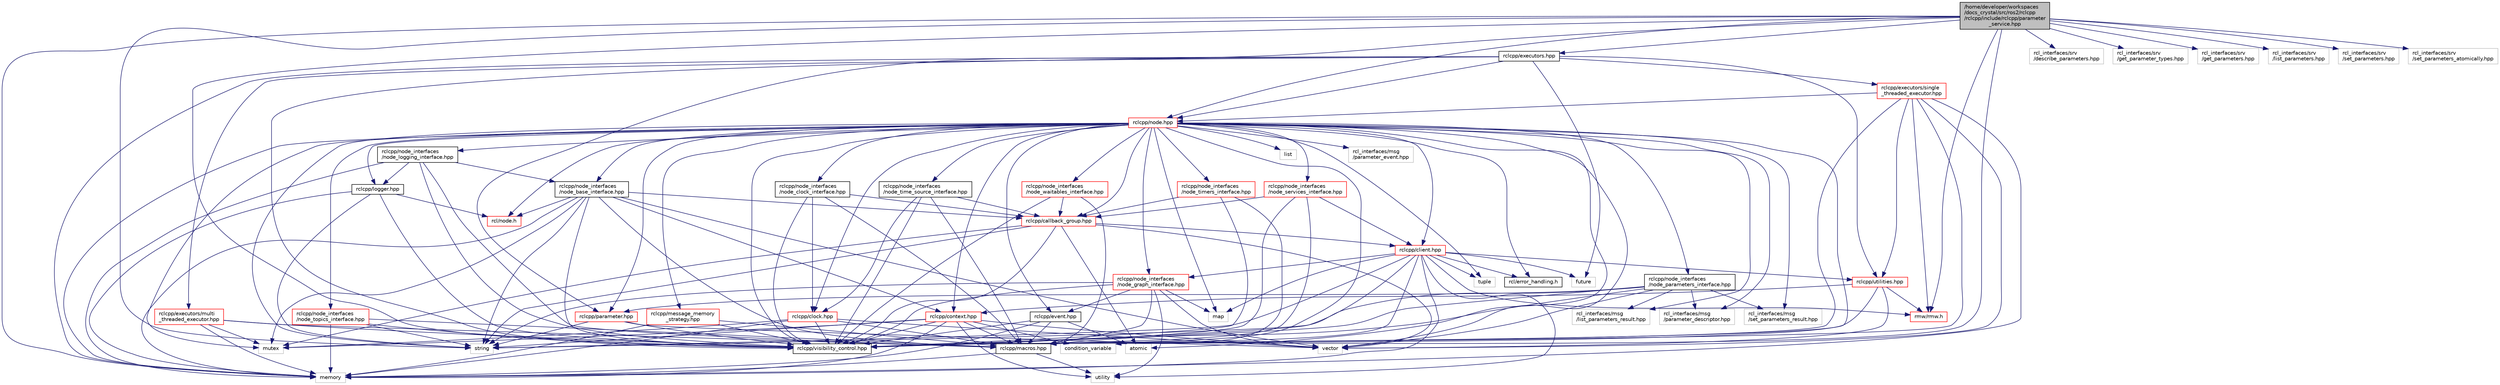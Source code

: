 digraph "/home/developer/workspaces/docs_crystal/src/ros2/rclcpp/rclcpp/include/rclcpp/parameter_service.hpp"
{
  edge [fontname="Helvetica",fontsize="10",labelfontname="Helvetica",labelfontsize="10"];
  node [fontname="Helvetica",fontsize="10",shape=record];
  Node0 [label="/home/developer/workspaces\l/docs_crystal/src/ros2/rclcpp\l/rclcpp/include/rclcpp/parameter\l_service.hpp",height=0.2,width=0.4,color="black", fillcolor="grey75", style="filled", fontcolor="black"];
  Node0 -> Node1 [color="midnightblue",fontsize="10",style="solid",fontname="Helvetica"];
  Node1 [label="memory",height=0.2,width=0.4,color="grey75", fillcolor="white", style="filled"];
  Node0 -> Node2 [color="midnightblue",fontsize="10",style="solid",fontname="Helvetica"];
  Node2 [label="string",height=0.2,width=0.4,color="grey75", fillcolor="white", style="filled"];
  Node0 -> Node3 [color="midnightblue",fontsize="10",style="solid",fontname="Helvetica"];
  Node3 [label="rcl_interfaces/srv\l/describe_parameters.hpp",height=0.2,width=0.4,color="grey75", fillcolor="white", style="filled"];
  Node0 -> Node4 [color="midnightblue",fontsize="10",style="solid",fontname="Helvetica"];
  Node4 [label="rcl_interfaces/srv\l/get_parameter_types.hpp",height=0.2,width=0.4,color="grey75", fillcolor="white", style="filled"];
  Node0 -> Node5 [color="midnightblue",fontsize="10",style="solid",fontname="Helvetica"];
  Node5 [label="rcl_interfaces/srv\l/get_parameters.hpp",height=0.2,width=0.4,color="grey75", fillcolor="white", style="filled"];
  Node0 -> Node6 [color="midnightblue",fontsize="10",style="solid",fontname="Helvetica"];
  Node6 [label="rcl_interfaces/srv\l/list_parameters.hpp",height=0.2,width=0.4,color="grey75", fillcolor="white", style="filled"];
  Node0 -> Node7 [color="midnightblue",fontsize="10",style="solid",fontname="Helvetica"];
  Node7 [label="rcl_interfaces/srv\l/set_parameters.hpp",height=0.2,width=0.4,color="grey75", fillcolor="white", style="filled"];
  Node0 -> Node8 [color="midnightblue",fontsize="10",style="solid",fontname="Helvetica"];
  Node8 [label="rcl_interfaces/srv\l/set_parameters_atomically.hpp",height=0.2,width=0.4,color="grey75", fillcolor="white", style="filled"];
  Node0 -> Node9 [color="midnightblue",fontsize="10",style="solid",fontname="Helvetica"];
  Node9 [label="rclcpp/executors.hpp",height=0.2,width=0.4,color="black", fillcolor="white", style="filled",URL="$executors_8hpp.html"];
  Node9 -> Node10 [color="midnightblue",fontsize="10",style="solid",fontname="Helvetica"];
  Node10 [label="future",height=0.2,width=0.4,color="grey75", fillcolor="white", style="filled"];
  Node9 -> Node1 [color="midnightblue",fontsize="10",style="solid",fontname="Helvetica"];
  Node9 -> Node11 [color="midnightblue",fontsize="10",style="solid",fontname="Helvetica"];
  Node11 [label="rclcpp/executors/multi\l_threaded_executor.hpp",height=0.2,width=0.4,color="red", fillcolor="white", style="filled",URL="$multi__threaded__executor_8hpp.html"];
  Node11 -> Node1 [color="midnightblue",fontsize="10",style="solid",fontname="Helvetica"];
  Node11 -> Node12 [color="midnightblue",fontsize="10",style="solid",fontname="Helvetica"];
  Node12 [label="mutex",height=0.2,width=0.4,color="grey75", fillcolor="white", style="filled"];
  Node11 -> Node48 [color="midnightblue",fontsize="10",style="solid",fontname="Helvetica"];
  Node48 [label="rclcpp/macros.hpp",height=0.2,width=0.4,color="black", fillcolor="white", style="filled",URL="$macros_8hpp.html"];
  Node48 -> Node1 [color="midnightblue",fontsize="10",style="solid",fontname="Helvetica"];
  Node48 -> Node45 [color="midnightblue",fontsize="10",style="solid",fontname="Helvetica"];
  Node45 [label="utility",height=0.2,width=0.4,color="grey75", fillcolor="white", style="filled"];
  Node11 -> Node47 [color="midnightblue",fontsize="10",style="solid",fontname="Helvetica"];
  Node47 [label="rclcpp/visibility_control.hpp",height=0.2,width=0.4,color="black", fillcolor="white", style="filled",URL="$visibility__control_8hpp.html"];
  Node9 -> Node104 [color="midnightblue",fontsize="10",style="solid",fontname="Helvetica"];
  Node104 [label="rclcpp/executors/single\l_threaded_executor.hpp",height=0.2,width=0.4,color="red", fillcolor="white", style="filled",URL="$single__threaded__executor_8hpp.html"];
  Node104 -> Node72 [color="midnightblue",fontsize="10",style="solid",fontname="Helvetica"];
  Node72 [label="rmw/rmw.h",height=0.2,width=0.4,color="red", fillcolor="white", style="filled",URL="/home/developer/workspaces/docs_crystal/doxygen_tag_files/rmw.tag$rmw_8h.html"];
  Node104 -> Node1 [color="midnightblue",fontsize="10",style="solid",fontname="Helvetica"];
  Node104 -> Node23 [color="midnightblue",fontsize="10",style="solid",fontname="Helvetica"];
  Node23 [label="vector",height=0.2,width=0.4,color="grey75", fillcolor="white", style="filled"];
  Node104 -> Node48 [color="midnightblue",fontsize="10",style="solid",fontname="Helvetica"];
  Node104 -> Node105 [color="midnightblue",fontsize="10",style="solid",fontname="Helvetica"];
  Node105 [label="rclcpp/node.hpp",height=0.2,width=0.4,color="red", fillcolor="white", style="filled",URL="$node_8hpp.html"];
  Node105 -> Node53 [color="midnightblue",fontsize="10",style="solid",fontname="Helvetica"];
  Node53 [label="atomic",height=0.2,width=0.4,color="grey75", fillcolor="white", style="filled"];
  Node105 -> Node41 [color="midnightblue",fontsize="10",style="solid",fontname="Helvetica"];
  Node41 [label="condition_variable",height=0.2,width=0.4,color="grey75", fillcolor="white", style="filled"];
  Node105 -> Node22 [color="midnightblue",fontsize="10",style="solid",fontname="Helvetica"];
  Node22 [label="list",height=0.2,width=0.4,color="grey75", fillcolor="white", style="filled"];
  Node105 -> Node55 [color="midnightblue",fontsize="10",style="solid",fontname="Helvetica"];
  Node55 [label="map",height=0.2,width=0.4,color="grey75", fillcolor="white", style="filled"];
  Node105 -> Node1 [color="midnightblue",fontsize="10",style="solid",fontname="Helvetica"];
  Node105 -> Node12 [color="midnightblue",fontsize="10",style="solid",fontname="Helvetica"];
  Node105 -> Node2 [color="midnightblue",fontsize="10",style="solid",fontname="Helvetica"];
  Node105 -> Node57 [color="midnightblue",fontsize="10",style="solid",fontname="Helvetica"];
  Node57 [label="tuple",height=0.2,width=0.4,color="grey75", fillcolor="white", style="filled"];
  Node105 -> Node23 [color="midnightblue",fontsize="10",style="solid",fontname="Helvetica"];
  Node105 -> Node58 [color="midnightblue",fontsize="10",style="solid",fontname="Helvetica"];
  Node58 [label="rcl/error_handling.h",height=0.2,width=0.4,color="black", fillcolor="white", style="filled",URL="/home/developer/workspaces/docs_crystal/doxygen_tag_files/rcl.tag$error__handling_8h.html"];
  Node105 -> Node34 [color="midnightblue",fontsize="10",style="solid",fontname="Helvetica"];
  Node34 [label="rcl/node.h",height=0.2,width=0.4,color="red", fillcolor="white", style="filled",URL="/home/developer/workspaces/docs_crystal/doxygen_tag_files/rcl.tag$node_8h.html"];
  Node105 -> Node106 [color="midnightblue",fontsize="10",style="solid",fontname="Helvetica"];
  Node106 [label="rcl_interfaces/msg\l/list_parameters_result.hpp",height=0.2,width=0.4,color="grey75", fillcolor="white", style="filled"];
  Node105 -> Node107 [color="midnightblue",fontsize="10",style="solid",fontname="Helvetica"];
  Node107 [label="rcl_interfaces/msg\l/parameter_descriptor.hpp",height=0.2,width=0.4,color="grey75", fillcolor="white", style="filled"];
  Node105 -> Node108 [color="midnightblue",fontsize="10",style="solid",fontname="Helvetica"];
  Node108 [label="rcl_interfaces/msg\l/parameter_event.hpp",height=0.2,width=0.4,color="grey75", fillcolor="white", style="filled"];
  Node105 -> Node109 [color="midnightblue",fontsize="10",style="solid",fontname="Helvetica"];
  Node109 [label="rcl_interfaces/msg\l/set_parameters_result.hpp",height=0.2,width=0.4,color="grey75", fillcolor="white", style="filled"];
  Node105 -> Node52 [color="midnightblue",fontsize="10",style="solid",fontname="Helvetica"];
  Node52 [label="rclcpp/callback_group.hpp",height=0.2,width=0.4,color="red", fillcolor="white", style="filled",URL="$callback__group_8hpp.html"];
  Node52 -> Node53 [color="midnightblue",fontsize="10",style="solid",fontname="Helvetica"];
  Node52 -> Node12 [color="midnightblue",fontsize="10",style="solid",fontname="Helvetica"];
  Node52 -> Node2 [color="midnightblue",fontsize="10",style="solid",fontname="Helvetica"];
  Node52 -> Node23 [color="midnightblue",fontsize="10",style="solid",fontname="Helvetica"];
  Node52 -> Node54 [color="midnightblue",fontsize="10",style="solid",fontname="Helvetica"];
  Node54 [label="rclcpp/client.hpp",height=0.2,width=0.4,color="red", fillcolor="white", style="filled",URL="$client_8hpp.html"];
  Node54 -> Node10 [color="midnightblue",fontsize="10",style="solid",fontname="Helvetica"];
  Node54 -> Node55 [color="midnightblue",fontsize="10",style="solid",fontname="Helvetica"];
  Node54 -> Node1 [color="midnightblue",fontsize="10",style="solid",fontname="Helvetica"];
  Node54 -> Node2 [color="midnightblue",fontsize="10",style="solid",fontname="Helvetica"];
  Node54 -> Node57 [color="midnightblue",fontsize="10",style="solid",fontname="Helvetica"];
  Node54 -> Node45 [color="midnightblue",fontsize="10",style="solid",fontname="Helvetica"];
  Node54 -> Node58 [color="midnightblue",fontsize="10",style="solid",fontname="Helvetica"];
  Node54 -> Node48 [color="midnightblue",fontsize="10",style="solid",fontname="Helvetica"];
  Node54 -> Node62 [color="midnightblue",fontsize="10",style="solid",fontname="Helvetica"];
  Node62 [label="rclcpp/node_interfaces\l/node_graph_interface.hpp",height=0.2,width=0.4,color="red", fillcolor="white", style="filled",URL="$node__graph__interface_8hpp.html"];
  Node62 -> Node55 [color="midnightblue",fontsize="10",style="solid",fontname="Helvetica"];
  Node62 -> Node2 [color="midnightblue",fontsize="10",style="solid",fontname="Helvetica"];
  Node62 -> Node45 [color="midnightblue",fontsize="10",style="solid",fontname="Helvetica"];
  Node62 -> Node23 [color="midnightblue",fontsize="10",style="solid",fontname="Helvetica"];
  Node62 -> Node63 [color="midnightblue",fontsize="10",style="solid",fontname="Helvetica"];
  Node63 [label="rclcpp/event.hpp",height=0.2,width=0.4,color="black", fillcolor="white", style="filled",URL="$event_8hpp.html"];
  Node63 -> Node53 [color="midnightblue",fontsize="10",style="solid",fontname="Helvetica"];
  Node63 -> Node1 [color="midnightblue",fontsize="10",style="solid",fontname="Helvetica"];
  Node63 -> Node48 [color="midnightblue",fontsize="10",style="solid",fontname="Helvetica"];
  Node63 -> Node47 [color="midnightblue",fontsize="10",style="solid",fontname="Helvetica"];
  Node62 -> Node48 [color="midnightblue",fontsize="10",style="solid",fontname="Helvetica"];
  Node62 -> Node47 [color="midnightblue",fontsize="10",style="solid",fontname="Helvetica"];
  Node54 -> Node69 [color="midnightblue",fontsize="10",style="solid",fontname="Helvetica"];
  Node69 [label="rclcpp/utilities.hpp",height=0.2,width=0.4,color="red", fillcolor="white", style="filled",URL="$utilities_8hpp.html"];
  Node69 -> Node23 [color="midnightblue",fontsize="10",style="solid",fontname="Helvetica"];
  Node69 -> Node40 [color="midnightblue",fontsize="10",style="solid",fontname="Helvetica"];
  Node40 [label="rclcpp/context.hpp",height=0.2,width=0.4,color="red", fillcolor="white", style="filled",URL="$context_8hpp.html"];
  Node40 -> Node41 [color="midnightblue",fontsize="10",style="solid",fontname="Helvetica"];
  Node40 -> Node1 [color="midnightblue",fontsize="10",style="solid",fontname="Helvetica"];
  Node40 -> Node12 [color="midnightblue",fontsize="10",style="solid",fontname="Helvetica"];
  Node40 -> Node2 [color="midnightblue",fontsize="10",style="solid",fontname="Helvetica"];
  Node40 -> Node45 [color="midnightblue",fontsize="10",style="solid",fontname="Helvetica"];
  Node40 -> Node23 [color="midnightblue",fontsize="10",style="solid",fontname="Helvetica"];
  Node40 -> Node48 [color="midnightblue",fontsize="10",style="solid",fontname="Helvetica"];
  Node40 -> Node47 [color="midnightblue",fontsize="10",style="solid",fontname="Helvetica"];
  Node69 -> Node47 [color="midnightblue",fontsize="10",style="solid",fontname="Helvetica"];
  Node69 -> Node72 [color="midnightblue",fontsize="10",style="solid",fontname="Helvetica"];
  Node54 -> Node47 [color="midnightblue",fontsize="10",style="solid",fontname="Helvetica"];
  Node54 -> Node72 [color="midnightblue",fontsize="10",style="solid",fontname="Helvetica"];
  Node52 -> Node47 [color="midnightblue",fontsize="10",style="solid",fontname="Helvetica"];
  Node105 -> Node54 [color="midnightblue",fontsize="10",style="solid",fontname="Helvetica"];
  Node105 -> Node96 [color="midnightblue",fontsize="10",style="solid",fontname="Helvetica"];
  Node96 [label="rclcpp/clock.hpp",height=0.2,width=0.4,color="red", fillcolor="white", style="filled",URL="$clock_8hpp.html"];
  Node96 -> Node1 [color="midnightblue",fontsize="10",style="solid",fontname="Helvetica"];
  Node96 -> Node12 [color="midnightblue",fontsize="10",style="solid",fontname="Helvetica"];
  Node96 -> Node23 [color="midnightblue",fontsize="10",style="solid",fontname="Helvetica"];
  Node96 -> Node48 [color="midnightblue",fontsize="10",style="solid",fontname="Helvetica"];
  Node96 -> Node47 [color="midnightblue",fontsize="10",style="solid",fontname="Helvetica"];
  Node105 -> Node40 [color="midnightblue",fontsize="10",style="solid",fontname="Helvetica"];
  Node105 -> Node63 [color="midnightblue",fontsize="10",style="solid",fontname="Helvetica"];
  Node105 -> Node110 [color="midnightblue",fontsize="10",style="solid",fontname="Helvetica"];
  Node110 [label="rclcpp/logger.hpp",height=0.2,width=0.4,color="black", fillcolor="white", style="filled",URL="$logger_8hpp.html"];
  Node110 -> Node1 [color="midnightblue",fontsize="10",style="solid",fontname="Helvetica"];
  Node110 -> Node2 [color="midnightblue",fontsize="10",style="solid",fontname="Helvetica"];
  Node110 -> Node47 [color="midnightblue",fontsize="10",style="solid",fontname="Helvetica"];
  Node110 -> Node34 [color="midnightblue",fontsize="10",style="solid",fontname="Helvetica"];
  Node105 -> Node48 [color="midnightblue",fontsize="10",style="solid",fontname="Helvetica"];
  Node105 -> Node93 [color="midnightblue",fontsize="10",style="solid",fontname="Helvetica"];
  Node93 [label="rclcpp/message_memory\l_strategy.hpp",height=0.2,width=0.4,color="red", fillcolor="white", style="filled",URL="$message__memory__strategy_8hpp.html"];
  Node93 -> Node1 [color="midnightblue",fontsize="10",style="solid",fontname="Helvetica"];
  Node93 -> Node48 [color="midnightblue",fontsize="10",style="solid",fontname="Helvetica"];
  Node93 -> Node47 [color="midnightblue",fontsize="10",style="solid",fontname="Helvetica"];
  Node105 -> Node103 [color="midnightblue",fontsize="10",style="solid",fontname="Helvetica"];
  Node103 [label="rclcpp/node_interfaces\l/node_base_interface.hpp",height=0.2,width=0.4,color="black", fillcolor="white", style="filled",URL="$node__base__interface_8hpp.html"];
  Node103 -> Node1 [color="midnightblue",fontsize="10",style="solid",fontname="Helvetica"];
  Node103 -> Node12 [color="midnightblue",fontsize="10",style="solid",fontname="Helvetica"];
  Node103 -> Node2 [color="midnightblue",fontsize="10",style="solid",fontname="Helvetica"];
  Node103 -> Node23 [color="midnightblue",fontsize="10",style="solid",fontname="Helvetica"];
  Node103 -> Node34 [color="midnightblue",fontsize="10",style="solid",fontname="Helvetica"];
  Node103 -> Node52 [color="midnightblue",fontsize="10",style="solid",fontname="Helvetica"];
  Node103 -> Node40 [color="midnightblue",fontsize="10",style="solid",fontname="Helvetica"];
  Node103 -> Node48 [color="midnightblue",fontsize="10",style="solid",fontname="Helvetica"];
  Node103 -> Node47 [color="midnightblue",fontsize="10",style="solid",fontname="Helvetica"];
  Node105 -> Node111 [color="midnightblue",fontsize="10",style="solid",fontname="Helvetica"];
  Node111 [label="rclcpp/node_interfaces\l/node_clock_interface.hpp",height=0.2,width=0.4,color="black", fillcolor="white", style="filled",URL="$node__clock__interface_8hpp.html"];
  Node111 -> Node52 [color="midnightblue",fontsize="10",style="solid",fontname="Helvetica"];
  Node111 -> Node96 [color="midnightblue",fontsize="10",style="solid",fontname="Helvetica"];
  Node111 -> Node48 [color="midnightblue",fontsize="10",style="solid",fontname="Helvetica"];
  Node111 -> Node47 [color="midnightblue",fontsize="10",style="solid",fontname="Helvetica"];
  Node105 -> Node62 [color="midnightblue",fontsize="10",style="solid",fontname="Helvetica"];
  Node105 -> Node112 [color="midnightblue",fontsize="10",style="solid",fontname="Helvetica"];
  Node112 [label="rclcpp/node_interfaces\l/node_logging_interface.hpp",height=0.2,width=0.4,color="black", fillcolor="white", style="filled",URL="$node__logging__interface_8hpp.html"];
  Node112 -> Node1 [color="midnightblue",fontsize="10",style="solid",fontname="Helvetica"];
  Node112 -> Node110 [color="midnightblue",fontsize="10",style="solid",fontname="Helvetica"];
  Node112 -> Node48 [color="midnightblue",fontsize="10",style="solid",fontname="Helvetica"];
  Node112 -> Node103 [color="midnightblue",fontsize="10",style="solid",fontname="Helvetica"];
  Node112 -> Node47 [color="midnightblue",fontsize="10",style="solid",fontname="Helvetica"];
  Node105 -> Node113 [color="midnightblue",fontsize="10",style="solid",fontname="Helvetica"];
  Node113 [label="rclcpp/node_interfaces\l/node_parameters_interface.hpp",height=0.2,width=0.4,color="black", fillcolor="white", style="filled",URL="$node__parameters__interface_8hpp.html"];
  Node113 -> Node2 [color="midnightblue",fontsize="10",style="solid",fontname="Helvetica"];
  Node113 -> Node23 [color="midnightblue",fontsize="10",style="solid",fontname="Helvetica"];
  Node113 -> Node106 [color="midnightblue",fontsize="10",style="solid",fontname="Helvetica"];
  Node113 -> Node107 [color="midnightblue",fontsize="10",style="solid",fontname="Helvetica"];
  Node113 -> Node109 [color="midnightblue",fontsize="10",style="solid",fontname="Helvetica"];
  Node113 -> Node48 [color="midnightblue",fontsize="10",style="solid",fontname="Helvetica"];
  Node113 -> Node114 [color="midnightblue",fontsize="10",style="solid",fontname="Helvetica"];
  Node114 [label="rclcpp/parameter.hpp",height=0.2,width=0.4,color="red", fillcolor="white", style="filled",URL="$parameter_8hpp.html"];
  Node114 -> Node2 [color="midnightblue",fontsize="10",style="solid",fontname="Helvetica"];
  Node114 -> Node23 [color="midnightblue",fontsize="10",style="solid",fontname="Helvetica"];
  Node114 -> Node47 [color="midnightblue",fontsize="10",style="solid",fontname="Helvetica"];
  Node113 -> Node47 [color="midnightblue",fontsize="10",style="solid",fontname="Helvetica"];
  Node105 -> Node121 [color="midnightblue",fontsize="10",style="solid",fontname="Helvetica"];
  Node121 [label="rclcpp/node_interfaces\l/node_services_interface.hpp",height=0.2,width=0.4,color="red", fillcolor="white", style="filled",URL="$node__services__interface_8hpp.html"];
  Node121 -> Node52 [color="midnightblue",fontsize="10",style="solid",fontname="Helvetica"];
  Node121 -> Node54 [color="midnightblue",fontsize="10",style="solid",fontname="Helvetica"];
  Node121 -> Node48 [color="midnightblue",fontsize="10",style="solid",fontname="Helvetica"];
  Node121 -> Node47 [color="midnightblue",fontsize="10",style="solid",fontname="Helvetica"];
  Node105 -> Node122 [color="midnightblue",fontsize="10",style="solid",fontname="Helvetica"];
  Node122 [label="rclcpp/node_interfaces\l/node_time_source_interface.hpp",height=0.2,width=0.4,color="black", fillcolor="white", style="filled",URL="$node__time__source__interface_8hpp.html"];
  Node122 -> Node52 [color="midnightblue",fontsize="10",style="solid",fontname="Helvetica"];
  Node122 -> Node96 [color="midnightblue",fontsize="10",style="solid",fontname="Helvetica"];
  Node122 -> Node48 [color="midnightblue",fontsize="10",style="solid",fontname="Helvetica"];
  Node122 -> Node47 [color="midnightblue",fontsize="10",style="solid",fontname="Helvetica"];
  Node105 -> Node123 [color="midnightblue",fontsize="10",style="solid",fontname="Helvetica"];
  Node123 [label="rclcpp/node_interfaces\l/node_timers_interface.hpp",height=0.2,width=0.4,color="red", fillcolor="white", style="filled",URL="$node__timers__interface_8hpp.html"];
  Node123 -> Node52 [color="midnightblue",fontsize="10",style="solid",fontname="Helvetica"];
  Node123 -> Node48 [color="midnightblue",fontsize="10",style="solid",fontname="Helvetica"];
  Node123 -> Node47 [color="midnightblue",fontsize="10",style="solid",fontname="Helvetica"];
  Node105 -> Node124 [color="midnightblue",fontsize="10",style="solid",fontname="Helvetica"];
  Node124 [label="rclcpp/node_interfaces\l/node_topics_interface.hpp",height=0.2,width=0.4,color="red", fillcolor="white", style="filled",URL="$node__topics__interface_8hpp.html"];
  Node124 -> Node1 [color="midnightblue",fontsize="10",style="solid",fontname="Helvetica"];
  Node124 -> Node2 [color="midnightblue",fontsize="10",style="solid",fontname="Helvetica"];
  Node124 -> Node48 [color="midnightblue",fontsize="10",style="solid",fontname="Helvetica"];
  Node124 -> Node47 [color="midnightblue",fontsize="10",style="solid",fontname="Helvetica"];
  Node105 -> Node135 [color="midnightblue",fontsize="10",style="solid",fontname="Helvetica"];
  Node135 [label="rclcpp/node_interfaces\l/node_waitables_interface.hpp",height=0.2,width=0.4,color="red", fillcolor="white", style="filled",URL="$node__waitables__interface_8hpp.html"];
  Node135 -> Node52 [color="midnightblue",fontsize="10",style="solid",fontname="Helvetica"];
  Node135 -> Node48 [color="midnightblue",fontsize="10",style="solid",fontname="Helvetica"];
  Node135 -> Node47 [color="midnightblue",fontsize="10",style="solid",fontname="Helvetica"];
  Node105 -> Node114 [color="midnightblue",fontsize="10",style="solid",fontname="Helvetica"];
  Node105 -> Node47 [color="midnightblue",fontsize="10",style="solid",fontname="Helvetica"];
  Node104 -> Node69 [color="midnightblue",fontsize="10",style="solid",fontname="Helvetica"];
  Node104 -> Node47 [color="midnightblue",fontsize="10",style="solid",fontname="Helvetica"];
  Node9 -> Node105 [color="midnightblue",fontsize="10",style="solid",fontname="Helvetica"];
  Node9 -> Node69 [color="midnightblue",fontsize="10",style="solid",fontname="Helvetica"];
  Node9 -> Node47 [color="midnightblue",fontsize="10",style="solid",fontname="Helvetica"];
  Node0 -> Node48 [color="midnightblue",fontsize="10",style="solid",fontname="Helvetica"];
  Node0 -> Node105 [color="midnightblue",fontsize="10",style="solid",fontname="Helvetica"];
  Node0 -> Node114 [color="midnightblue",fontsize="10",style="solid",fontname="Helvetica"];
  Node0 -> Node47 [color="midnightblue",fontsize="10",style="solid",fontname="Helvetica"];
  Node0 -> Node72 [color="midnightblue",fontsize="10",style="solid",fontname="Helvetica"];
}
